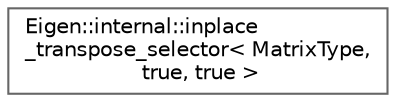 digraph "Graphical Class Hierarchy"
{
 // LATEX_PDF_SIZE
  bgcolor="transparent";
  edge [fontname=Helvetica,fontsize=10,labelfontname=Helvetica,labelfontsize=10];
  node [fontname=Helvetica,fontsize=10,shape=box,height=0.2,width=0.4];
  rankdir="LR";
  Node0 [id="Node000000",label="Eigen::internal::inplace\l_transpose_selector\< MatrixType,\l true, true \>",height=0.2,width=0.4,color="grey40", fillcolor="white", style="filled",URL="$structEigen_1_1internal_1_1inplace__transpose__selector_3_01MatrixType_00_01true_00_01true_01_4.html",tooltip=" "];
}
